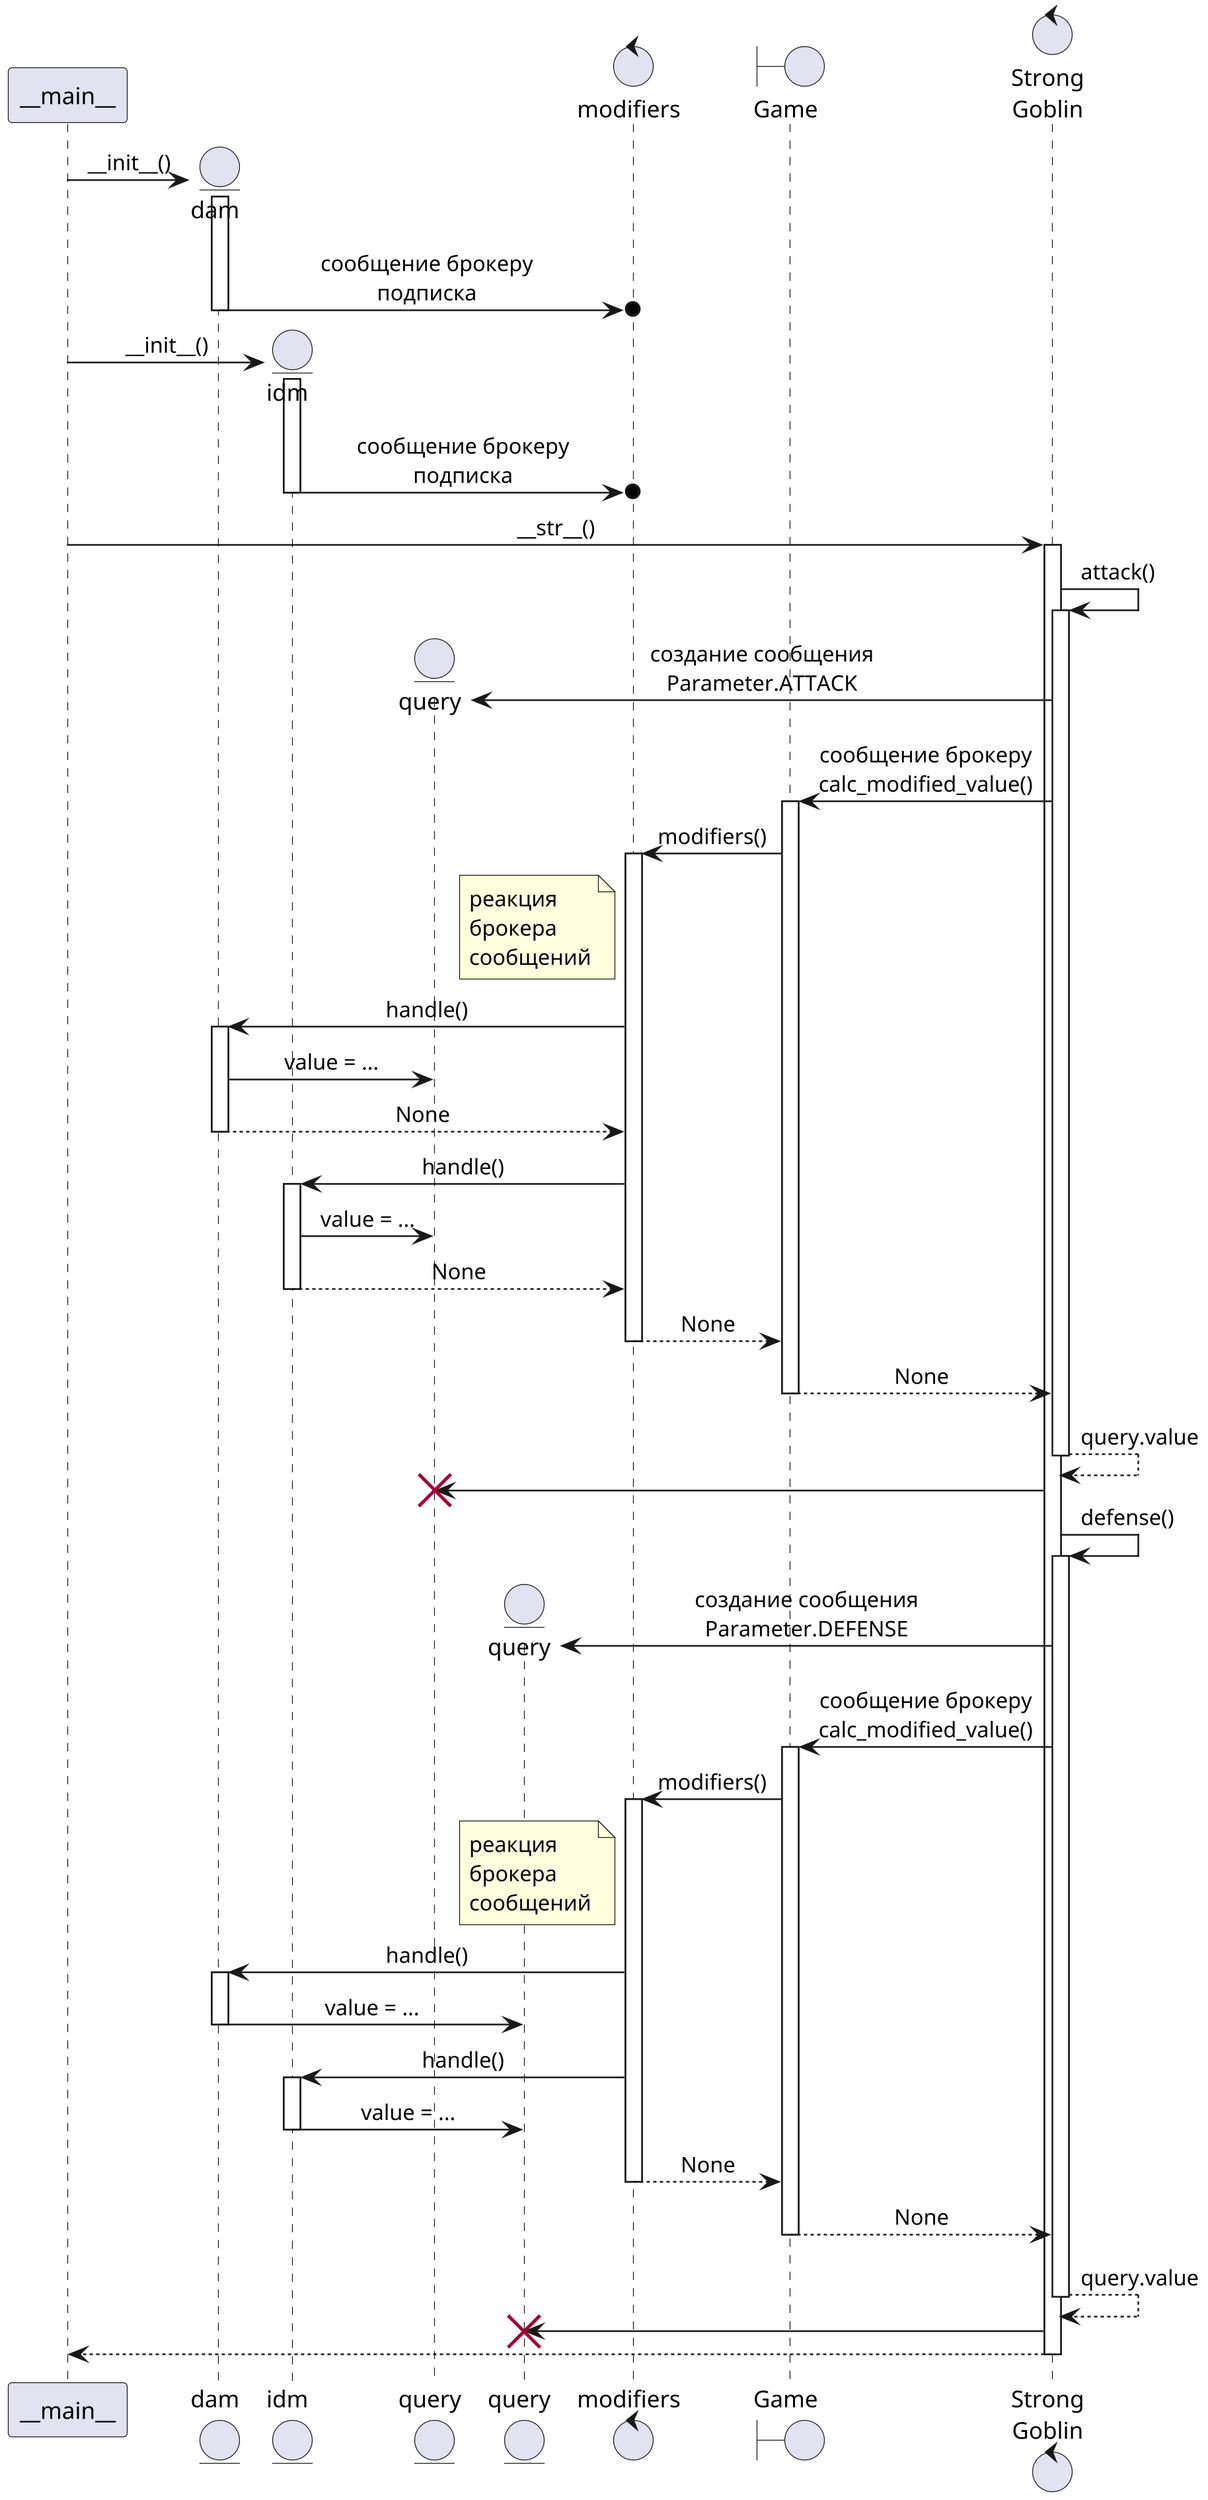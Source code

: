 @startuml

' !theme monokai_npp from ..\..\.styles
scale 2.5

skinparam sequenceMessageAlign center


participant "~__main__" as main order 0
control "Strong\nGoblin" as goblin order 15
boundary Game as game order 10
control modifiers order 5


create entity dam order 1
main -> dam : ~__init__()
activate dam
dam ->o modifiers : сообщение брокеру\nподписка
deactivate dam

create entity idm order 2
main -> idm : ~__init__()
activate idm
idm ->o modifiers : сообщение брокеру\nподписка
deactivate idm

main -> goblin : ~__str__()
activate goblin

goblin -> goblin : attack()
activate goblin

create entity "query" as q1 order 3
goblin -> q1 : создание сообщения\nParameter.ATTACK

goblin -> game : сообщение брокеру\ncalc_modified_value()
activate game

game -> modifiers : modifiers()
activate modifiers

note left of modifiers
    реакция
    брокера
    сообщений
end note

modifiers -> dam : handle()
activate dam
dam -> q1 : value = ...
return None


modifiers -> idm : handle()
activate idm
idm -> q1 : value = ...
return None

modifiers --> game : None
deactivate modifiers

game --> goblin : None
deactivate game

'goblin -> q1
'q1 --> goblin : value

return query.value
goblin -> q1 !!

goblin -> goblin : defense()
activate goblin

create entity "query" as q2 order 4
goblin -> q2 : создание сообщения\nParameter.DEFENSE

goblin -> game : сообщение брокеру\ncalc_modified_value()
activate game

game -> modifiers : modifiers()
activate modifiers

note left of modifiers
    реакция
    брокера
    сообщений
end note

modifiers -> dam : handle()
activate dam
dam -> q2 : value = ...
deactivate dam

modifiers -> idm : handle()
activate idm
idm -> q2 : value = ...
deactivate idm

modifiers --> game : None
deactivate modifiers

game --> goblin : None
deactivate game

'goblin -> q2
'q2 --> goblin : value

return query.value
goblin -> q2 !!

goblin --> main
deactivate goblin

@enduml
